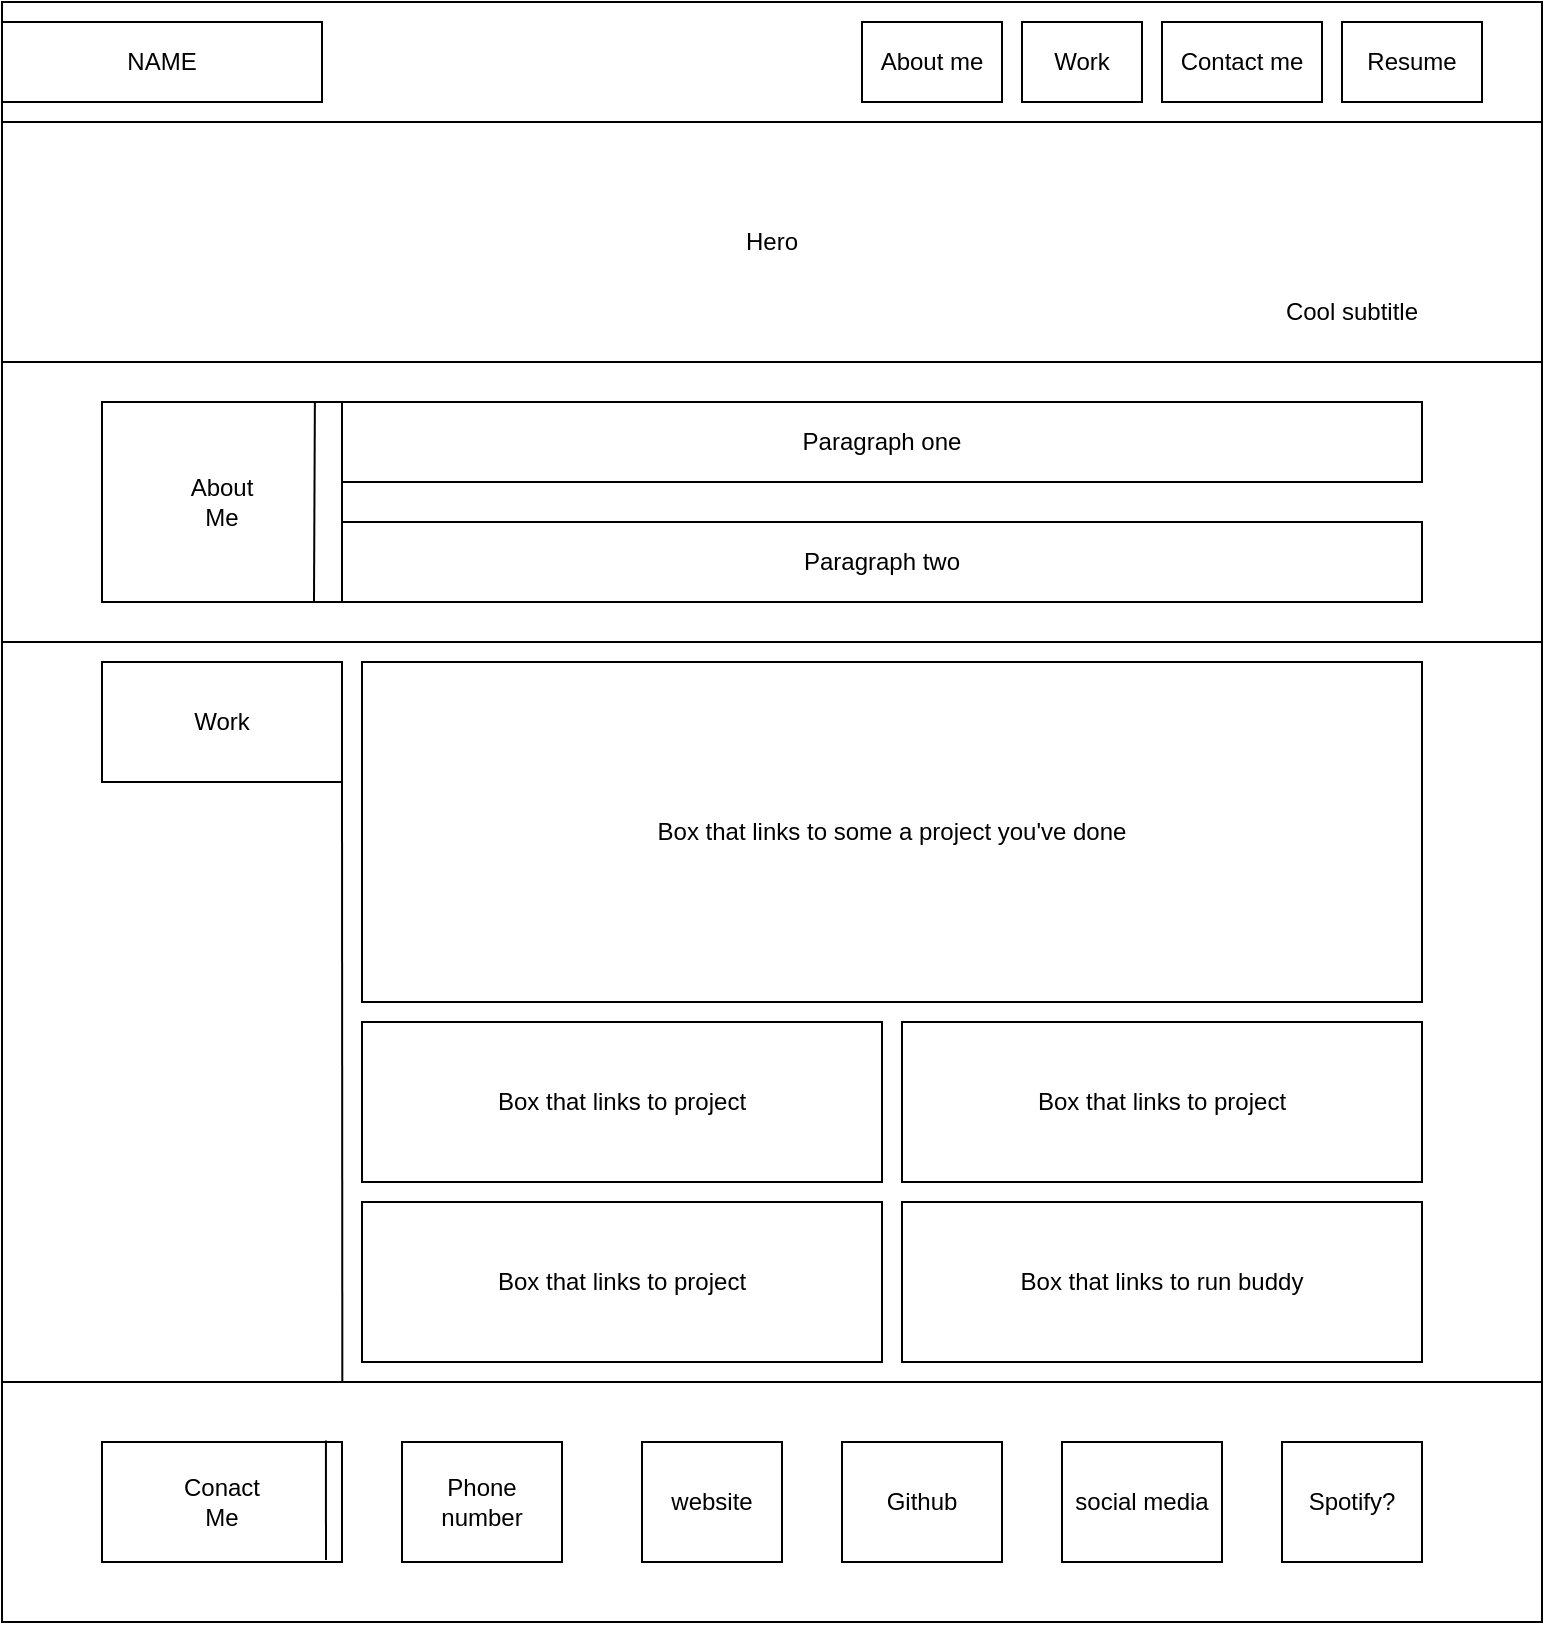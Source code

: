 <mxfile version="14.9.8" type="device"><diagram id="_13-0bdJ5NnMln1tq08c" name="Page-1"><mxGraphModel dx="1584" dy="720" grid="1" gridSize="10" guides="1" tooltips="1" connect="1" arrows="1" fold="1" page="1" pageScale="1" pageWidth="850" pageHeight="1100" math="0" shadow="0"><root><mxCell id="0"/><mxCell id="1" parent="0"/><mxCell id="mSAH_xqxN4ss0CBXrGVR-1" value="" style="rounded=0;whiteSpace=wrap;html=1;" vertex="1" parent="1"><mxGeometry x="-390" width="770" height="60" as="geometry"/></mxCell><mxCell id="mSAH_xqxN4ss0CBXrGVR-2" value="NAME" style="rounded=0;whiteSpace=wrap;html=1;" vertex="1" parent="1"><mxGeometry x="-390" y="10" width="160" height="40" as="geometry"/></mxCell><mxCell id="mSAH_xqxN4ss0CBXrGVR-3" value="About me" style="rounded=0;whiteSpace=wrap;html=1;" vertex="1" parent="1"><mxGeometry x="40" y="10" width="70" height="40" as="geometry"/></mxCell><mxCell id="mSAH_xqxN4ss0CBXrGVR-4" value="Work" style="rounded=0;whiteSpace=wrap;html=1;" vertex="1" parent="1"><mxGeometry x="120" y="10" width="60" height="40" as="geometry"/></mxCell><mxCell id="mSAH_xqxN4ss0CBXrGVR-5" value="Contact me" style="rounded=0;whiteSpace=wrap;html=1;" vertex="1" parent="1"><mxGeometry x="190" y="10" width="80" height="40" as="geometry"/></mxCell><mxCell id="mSAH_xqxN4ss0CBXrGVR-6" value="Resume" style="rounded=0;whiteSpace=wrap;html=1;" vertex="1" parent="1"><mxGeometry x="280" y="10" width="70" height="40" as="geometry"/></mxCell><mxCell id="mSAH_xqxN4ss0CBXrGVR-7" value="Hero" style="rounded=0;whiteSpace=wrap;html=1;" vertex="1" parent="1"><mxGeometry x="-390" y="60" width="770" height="120" as="geometry"/></mxCell><mxCell id="mSAH_xqxN4ss0CBXrGVR-8" value="Cool subtitle" style="text;html=1;strokeColor=none;fillColor=none;align=center;verticalAlign=middle;whiteSpace=wrap;rounded=0;" vertex="1" parent="1"><mxGeometry x="240" y="130" width="90" height="50" as="geometry"/></mxCell><mxCell id="mSAH_xqxN4ss0CBXrGVR-9" value="" style="rounded=0;whiteSpace=wrap;html=1;" vertex="1" parent="1"><mxGeometry x="-390" y="180" width="770" height="140" as="geometry"/></mxCell><mxCell id="mSAH_xqxN4ss0CBXrGVR-10" value="About&lt;br&gt;Me" style="rounded=0;whiteSpace=wrap;html=1;" vertex="1" parent="1"><mxGeometry x="-340" y="200" width="120" height="100" as="geometry"/></mxCell><mxCell id="mSAH_xqxN4ss0CBXrGVR-13" value="" style="endArrow=none;html=1;entryX=0.887;entryY=0;entryDx=0;entryDy=0;entryPerimeter=0;" edge="1" parent="1" target="mSAH_xqxN4ss0CBXrGVR-10"><mxGeometry width="50" height="50" relative="1" as="geometry"><mxPoint x="-234" y="300" as="sourcePoint"/><mxPoint x="-200" y="230" as="targetPoint"/><Array as="points"/></mxGeometry></mxCell><mxCell id="mSAH_xqxN4ss0CBXrGVR-14" value="Paragraph one" style="rounded=0;whiteSpace=wrap;html=1;" vertex="1" parent="1"><mxGeometry x="-220" y="200" width="540" height="40" as="geometry"/></mxCell><mxCell id="mSAH_xqxN4ss0CBXrGVR-15" value="Paragraph two" style="rounded=0;whiteSpace=wrap;html=1;" vertex="1" parent="1"><mxGeometry x="-220" y="260" width="540" height="40" as="geometry"/></mxCell><mxCell id="mSAH_xqxN4ss0CBXrGVR-16" value="" style="rounded=0;whiteSpace=wrap;html=1;" vertex="1" parent="1"><mxGeometry x="-390" y="320" width="770" height="370" as="geometry"/></mxCell><mxCell id="mSAH_xqxN4ss0CBXrGVR-17" value="Work" style="rounded=0;whiteSpace=wrap;html=1;" vertex="1" parent="1"><mxGeometry x="-340" y="330" width="120" height="60" as="geometry"/></mxCell><mxCell id="mSAH_xqxN4ss0CBXrGVR-19" value="" style="endArrow=none;html=1;entryX=1;entryY=1;entryDx=0;entryDy=0;exitX=0.221;exitY=1.01;exitDx=0;exitDy=0;exitPerimeter=0;" edge="1" parent="1" source="mSAH_xqxN4ss0CBXrGVR-16" target="mSAH_xqxN4ss0CBXrGVR-17"><mxGeometry width="50" height="50" relative="1" as="geometry"><mxPoint x="-340" y="460" as="sourcePoint"/><mxPoint x="-290" y="410" as="targetPoint"/></mxGeometry></mxCell><mxCell id="mSAH_xqxN4ss0CBXrGVR-20" value="Box that links to some a project you've done" style="rounded=0;whiteSpace=wrap;html=1;" vertex="1" parent="1"><mxGeometry x="-210" y="330" width="530" height="170" as="geometry"/></mxCell><mxCell id="mSAH_xqxN4ss0CBXrGVR-21" value="Box that links to project" style="rounded=0;whiteSpace=wrap;html=1;" vertex="1" parent="1"><mxGeometry x="-210" y="510" width="260" height="80" as="geometry"/></mxCell><mxCell id="mSAH_xqxN4ss0CBXrGVR-22" value="Box that links to project" style="rounded=0;whiteSpace=wrap;html=1;" vertex="1" parent="1"><mxGeometry x="-210" y="600" width="260" height="80" as="geometry"/></mxCell><mxCell id="mSAH_xqxN4ss0CBXrGVR-23" value="Box that links to project" style="rounded=0;whiteSpace=wrap;html=1;" vertex="1" parent="1"><mxGeometry x="60" y="510" width="260" height="80" as="geometry"/></mxCell><mxCell id="mSAH_xqxN4ss0CBXrGVR-25" value="Box that links to run buddy" style="rounded=0;whiteSpace=wrap;html=1;" vertex="1" parent="1"><mxGeometry x="60" y="600" width="260" height="80" as="geometry"/></mxCell><mxCell id="mSAH_xqxN4ss0CBXrGVR-26" value="" style="rounded=0;whiteSpace=wrap;html=1;" vertex="1" parent="1"><mxGeometry x="-390" y="690" width="770" height="120" as="geometry"/></mxCell><mxCell id="mSAH_xqxN4ss0CBXrGVR-27" value="Conact&lt;br&gt;Me" style="rounded=0;whiteSpace=wrap;html=1;" vertex="1" parent="1"><mxGeometry x="-340" y="720" width="120" height="60" as="geometry"/></mxCell><mxCell id="mSAH_xqxN4ss0CBXrGVR-28" value="" style="endArrow=none;html=1;entryX=0.933;entryY=-0.013;entryDx=0;entryDy=0;entryPerimeter=0;" edge="1" parent="1" target="mSAH_xqxN4ss0CBXrGVR-27"><mxGeometry width="50" height="50" relative="1" as="geometry"><mxPoint x="-228" y="779" as="sourcePoint"/><mxPoint x="-300" y="620" as="targetPoint"/></mxGeometry></mxCell><mxCell id="mSAH_xqxN4ss0CBXrGVR-29" value="Phone number" style="rounded=0;whiteSpace=wrap;html=1;" vertex="1" parent="1"><mxGeometry x="-190" y="720" width="80" height="60" as="geometry"/></mxCell><mxCell id="mSAH_xqxN4ss0CBXrGVR-30" value="website" style="rounded=0;whiteSpace=wrap;html=1;" vertex="1" parent="1"><mxGeometry x="-70" y="720" width="70" height="60" as="geometry"/></mxCell><mxCell id="mSAH_xqxN4ss0CBXrGVR-31" value="Github" style="rounded=0;whiteSpace=wrap;html=1;" vertex="1" parent="1"><mxGeometry x="30" y="720" width="80" height="60" as="geometry"/></mxCell><mxCell id="mSAH_xqxN4ss0CBXrGVR-32" value="social media" style="rounded=0;whiteSpace=wrap;html=1;" vertex="1" parent="1"><mxGeometry x="140" y="720" width="80" height="60" as="geometry"/></mxCell><mxCell id="mSAH_xqxN4ss0CBXrGVR-33" value="Spotify?" style="rounded=0;whiteSpace=wrap;html=1;" vertex="1" parent="1"><mxGeometry x="250" y="720" width="70" height="60" as="geometry"/></mxCell></root></mxGraphModel></diagram></mxfile>